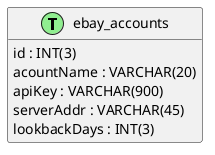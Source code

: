 @startuml
hide fields
	class ebay_accounts << (T, lightgreen) >>[[ebay_accounts.html]] {
		id : INT(3)
		acountName : VARCHAR(20)
		apiKey : VARCHAR(900)
		serverAddr : VARCHAR(45)
		lookbackDays : INT(3)
	}
@enduml
